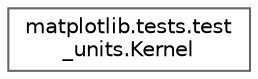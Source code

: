 digraph "Graphical Class Hierarchy"
{
 // LATEX_PDF_SIZE
  bgcolor="transparent";
  edge [fontname=Helvetica,fontsize=10,labelfontname=Helvetica,labelfontsize=10];
  node [fontname=Helvetica,fontsize=10,shape=box,height=0.2,width=0.4];
  rankdir="LR";
  Node0 [id="Node000000",label="matplotlib.tests.test\l_units.Kernel",height=0.2,width=0.4,color="grey40", fillcolor="white", style="filled",URL="$df/d37/classmatplotlib_1_1tests_1_1test__units_1_1Kernel.html",tooltip=" "];
}
